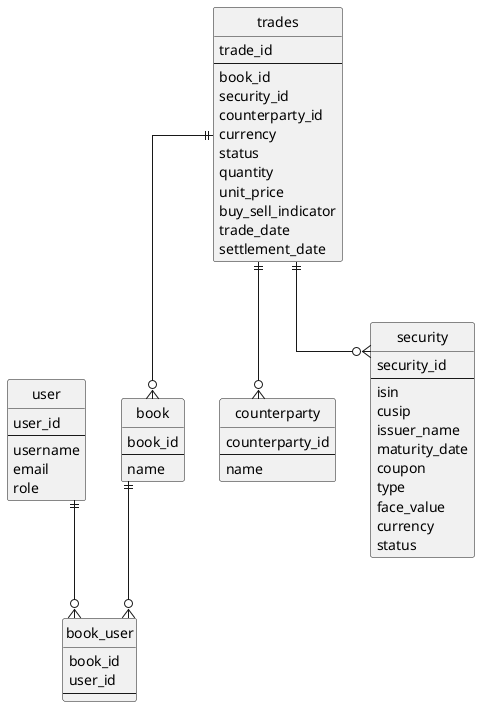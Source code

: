 @startuml

' configuration
hide circle
skinparam linetype ortho

' comment
entity "book" as book {
 book_id
 --
 name
}

entity "user" as user {
 user_id
 --
 username
 email
 role
}

entity "counterparty" as counterparty {
 counterparty_id
 --
 name
}

entity "book_user" as book_user {
 book_id
 user_id
 --
}

entity "security" as security {
 security_id
 --
 isin
 cusip
 issuer_name
 maturity_date
 coupon
 type
 face_value
 currency
 status
}

entity "trades" as trades {
 trade_id
 --
 book_id
 security_id
 counterparty_id
 currency
 status
 quantity
 unit_price
 buy_sell_indicator
 trade_date
 settlement_date
}

trades ||--o{ book
trades ||--o{ security
trades ||--o{ counterparty
user ||--o{ book_user
book ||--o{ book_user

@enduml